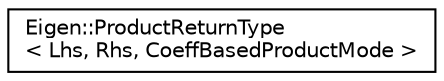 digraph "Graphical Class Hierarchy"
{
  edge [fontname="Helvetica",fontsize="10",labelfontname="Helvetica",labelfontsize="10"];
  node [fontname="Helvetica",fontsize="10",shape=record];
  rankdir="LR";
  Node1 [label="Eigen::ProductReturnType\l\< Lhs, Rhs, CoeffBasedProductMode \>",height=0.2,width=0.4,color="black", fillcolor="white", style="filled",URL="$struct_eigen_1_1_product_return_type_3_01_lhs_00_01_rhs_00_01_coeff_based_product_mode_01_4.html"];
}
